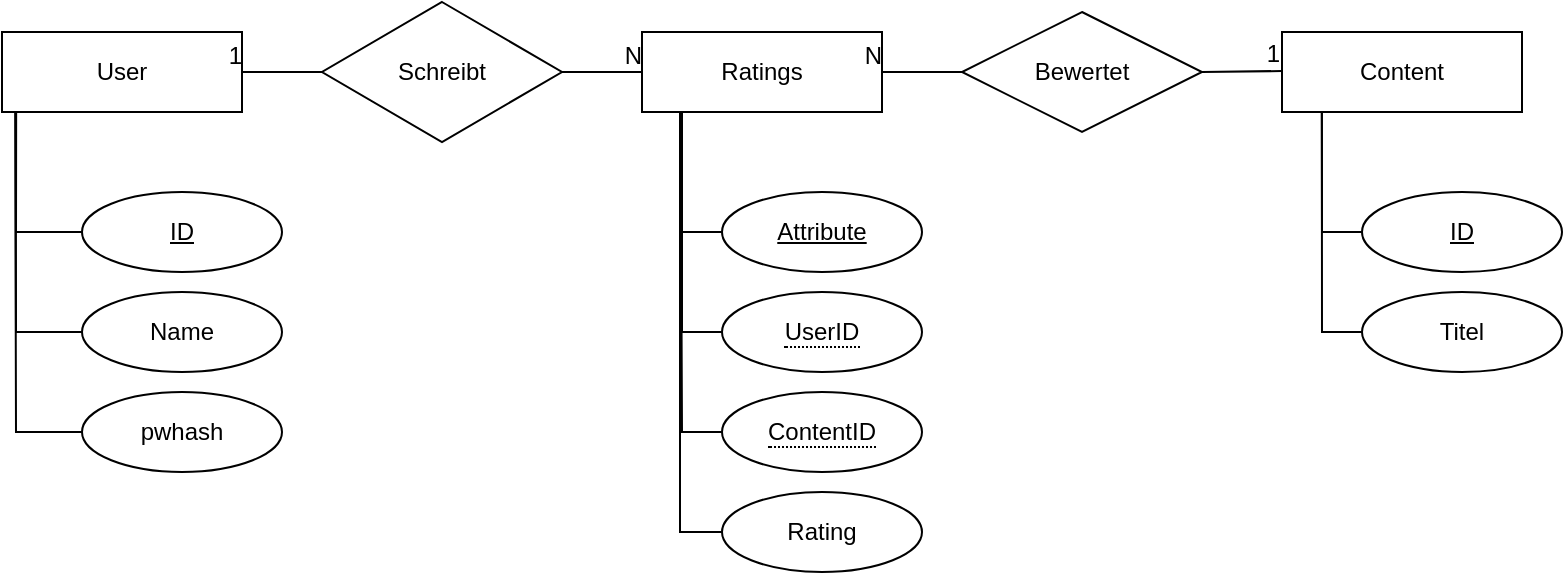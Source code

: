 <mxfile>
    <diagram id="a5HK3nU-dWWsD7koZtm4" name="Page-1">
        <mxGraphModel dx="1867" dy="861" grid="1" gridSize="10" guides="1" tooltips="1" connect="1" arrows="1" fold="1" page="1" pageScale="1" pageWidth="827" pageHeight="1169" math="0" shadow="0">
            <root>
                <mxCell id="0"/>
                <mxCell id="1" parent="0"/>
                <mxCell id="5" value="Ratings" style="whiteSpace=wrap;html=1;align=center;" vertex="1" parent="1">
                    <mxGeometry x="240" y="200" width="120" height="40" as="geometry"/>
                </mxCell>
                <mxCell id="6" value="User" style="whiteSpace=wrap;html=1;align=center;" vertex="1" parent="1">
                    <mxGeometry x="-80" y="200" width="120" height="40" as="geometry"/>
                </mxCell>
                <mxCell id="7" value="Content" style="whiteSpace=wrap;html=1;align=center;" vertex="1" parent="1">
                    <mxGeometry x="560" y="200" width="120" height="40" as="geometry"/>
                </mxCell>
                <mxCell id="11" value="" style="endArrow=none;html=1;rounded=0;" edge="1" parent="1">
                    <mxGeometry relative="1" as="geometry">
                        <mxPoint x="520" y="220" as="sourcePoint"/>
                        <mxPoint x="560" y="219.5" as="targetPoint"/>
                    </mxGeometry>
                </mxCell>
                <mxCell id="12" value="1" style="resizable=0;html=1;align=right;verticalAlign=bottom;" connectable="0" vertex="1" parent="11">
                    <mxGeometry x="1" relative="1" as="geometry"/>
                </mxCell>
                <mxCell id="16" value="" style="endArrow=none;html=1;rounded=0;entryX=1;entryY=0.5;entryDx=0;entryDy=0;exitX=0;exitY=0.5;exitDx=0;exitDy=0;" edge="1" parent="1" target="5">
                    <mxGeometry relative="1" as="geometry">
                        <mxPoint x="400" y="220" as="sourcePoint"/>
                        <mxPoint x="340" y="310" as="targetPoint"/>
                    </mxGeometry>
                </mxCell>
                <mxCell id="17" value="N" style="resizable=0;html=1;align=right;verticalAlign=bottom;" connectable="0" vertex="1" parent="16">
                    <mxGeometry x="1" relative="1" as="geometry"/>
                </mxCell>
                <mxCell id="18" value="Schreibt" style="shape=rhombus;perimeter=rhombusPerimeter;whiteSpace=wrap;html=1;align=center;" vertex="1" parent="1">
                    <mxGeometry x="80" y="185" width="120" height="70" as="geometry"/>
                </mxCell>
                <mxCell id="19" value="" style="endArrow=none;html=1;rounded=0;entryX=1;entryY=0.5;entryDx=0;entryDy=0;exitX=0;exitY=0.5;exitDx=0;exitDy=0;" edge="1" parent="1" source="18" target="6">
                    <mxGeometry relative="1" as="geometry">
                        <mxPoint x="450" y="310" as="sourcePoint"/>
                        <mxPoint x="290" y="310" as="targetPoint"/>
                    </mxGeometry>
                </mxCell>
                <mxCell id="20" value="1" style="resizable=0;html=1;align=right;verticalAlign=bottom;" connectable="0" vertex="1" parent="19">
                    <mxGeometry x="1" relative="1" as="geometry"/>
                </mxCell>
                <mxCell id="21" value="" style="endArrow=none;html=1;rounded=0;exitX=1;exitY=0.5;exitDx=0;exitDy=0;entryX=0;entryY=0.5;entryDx=0;entryDy=0;" edge="1" parent="1" source="18" target="5">
                    <mxGeometry relative="1" as="geometry">
                        <mxPoint x="290" y="310" as="sourcePoint"/>
                        <mxPoint x="450" y="310" as="targetPoint"/>
                    </mxGeometry>
                </mxCell>
                <mxCell id="22" value="N" style="resizable=0;html=1;align=right;verticalAlign=bottom;" connectable="0" vertex="1" parent="21">
                    <mxGeometry x="1" relative="1" as="geometry"/>
                </mxCell>
                <mxCell id="23" value="ID" style="ellipse;whiteSpace=wrap;html=1;align=center;fontStyle=4;" vertex="1" parent="1">
                    <mxGeometry x="-40" y="280" width="100" height="40" as="geometry"/>
                </mxCell>
                <mxCell id="24" value="Attribute" style="ellipse;whiteSpace=wrap;html=1;align=center;fontStyle=4;" vertex="1" parent="1">
                    <mxGeometry x="280" y="280" width="100" height="40" as="geometry"/>
                </mxCell>
                <mxCell id="25" value="ID" style="ellipse;whiteSpace=wrap;html=1;align=center;fontStyle=4;" vertex="1" parent="1">
                    <mxGeometry x="600" y="280" width="100" height="40" as="geometry"/>
                </mxCell>
                <mxCell id="28" value="&lt;span style=&quot;border-bottom: 1px dotted&quot;&gt;UserID&lt;/span&gt;" style="ellipse;whiteSpace=wrap;html=1;align=center;" vertex="1" parent="1">
                    <mxGeometry x="280" y="330" width="100" height="40" as="geometry"/>
                </mxCell>
                <mxCell id="29" value="&lt;span style=&quot;border-bottom: 1px dotted&quot;&gt;ContentID&lt;/span&gt;" style="ellipse;whiteSpace=wrap;html=1;align=center;" vertex="1" parent="1">
                    <mxGeometry x="280" y="380" width="100" height="40" as="geometry"/>
                </mxCell>
                <mxCell id="30" value="Rating" style="ellipse;whiteSpace=wrap;html=1;align=center;" vertex="1" parent="1">
                    <mxGeometry x="280" y="430" width="100" height="40" as="geometry"/>
                </mxCell>
                <mxCell id="31" value="Name" style="ellipse;whiteSpace=wrap;html=1;align=center;" vertex="1" parent="1">
                    <mxGeometry x="-40" y="330" width="100" height="40" as="geometry"/>
                </mxCell>
                <mxCell id="32" value="Titel" style="ellipse;whiteSpace=wrap;html=1;align=center;" vertex="1" parent="1">
                    <mxGeometry x="600" y="330" width="100" height="40" as="geometry"/>
                </mxCell>
                <mxCell id="33" value="pwhash" style="ellipse;whiteSpace=wrap;html=1;align=center;" vertex="1" parent="1">
                    <mxGeometry x="-40" y="380" width="100" height="40" as="geometry"/>
                </mxCell>
                <mxCell id="45" value="" style="endArrow=none;html=1;rounded=0;exitX=0.059;exitY=0.994;exitDx=0;exitDy=0;exitPerimeter=0;entryX=0;entryY=0.5;entryDx=0;entryDy=0;" edge="1" parent="1" source="6" target="23">
                    <mxGeometry relative="1" as="geometry">
                        <mxPoint x="-80" y="290" as="sourcePoint"/>
                        <mxPoint x="40" y="340" as="targetPoint"/>
                        <Array as="points">
                            <mxPoint x="-73" y="300"/>
                        </Array>
                    </mxGeometry>
                </mxCell>
                <mxCell id="46" value="" style="endArrow=none;html=1;rounded=0;entryX=0;entryY=0.5;entryDx=0;entryDy=0;exitX=0.057;exitY=0.994;exitDx=0;exitDy=0;exitPerimeter=0;" edge="1" parent="1" source="6" target="31">
                    <mxGeometry relative="1" as="geometry">
                        <mxPoint x="-70" y="270" as="sourcePoint"/>
                        <mxPoint x="40" y="330" as="targetPoint"/>
                        <Array as="points">
                            <mxPoint x="-73" y="350"/>
                        </Array>
                    </mxGeometry>
                </mxCell>
                <mxCell id="47" value="" style="endArrow=none;html=1;rounded=0;exitX=0.055;exitY=1;exitDx=0;exitDy=0;exitPerimeter=0;entryX=0;entryY=0.5;entryDx=0;entryDy=0;" edge="1" parent="1" source="6" target="33">
                    <mxGeometry relative="1" as="geometry">
                        <mxPoint x="-90" y="290" as="sourcePoint"/>
                        <mxPoint x="40" y="350" as="targetPoint"/>
                        <Array as="points">
                            <mxPoint x="-73" y="400"/>
                        </Array>
                    </mxGeometry>
                </mxCell>
                <mxCell id="48" value="" style="endArrow=none;html=1;rounded=0;entryX=0;entryY=0.5;entryDx=0;entryDy=0;" edge="1" parent="1" target="30">
                    <mxGeometry relative="1" as="geometry">
                        <mxPoint x="259" y="240" as="sourcePoint"/>
                        <mxPoint x="200" y="260" as="targetPoint"/>
                        <Array as="points">
                            <mxPoint x="259" y="450"/>
                        </Array>
                    </mxGeometry>
                </mxCell>
                <mxCell id="49" value="" style="endArrow=none;html=1;rounded=0;exitX=0;exitY=0.5;exitDx=0;exitDy=0;entryX=0.161;entryY=1.017;entryDx=0;entryDy=0;entryPerimeter=0;" edge="1" parent="1" source="29" target="5">
                    <mxGeometry relative="1" as="geometry">
                        <mxPoint x="80" y="260" as="sourcePoint"/>
                        <mxPoint x="260" y="240" as="targetPoint"/>
                        <Array as="points">
                            <mxPoint x="260" y="400"/>
                        </Array>
                    </mxGeometry>
                </mxCell>
                <mxCell id="50" value="" style="endArrow=none;html=1;rounded=0;exitX=0;exitY=0.5;exitDx=0;exitDy=0;" edge="1" parent="1" source="28">
                    <mxGeometry relative="1" as="geometry">
                        <mxPoint x="80" y="260" as="sourcePoint"/>
                        <mxPoint x="260" y="240" as="targetPoint"/>
                        <Array as="points">
                            <mxPoint x="260" y="350"/>
                        </Array>
                    </mxGeometry>
                </mxCell>
                <mxCell id="51" value="" style="endArrow=none;html=1;rounded=0;exitX=0;exitY=0.5;exitDx=0;exitDy=0;" edge="1" parent="1" source="24">
                    <mxGeometry relative="1" as="geometry">
                        <mxPoint x="80" y="260" as="sourcePoint"/>
                        <mxPoint x="260" y="240" as="targetPoint"/>
                        <Array as="points">
                            <mxPoint x="260" y="300"/>
                        </Array>
                    </mxGeometry>
                </mxCell>
                <mxCell id="52" value="" style="endArrow=none;html=1;rounded=0;entryX=0.166;entryY=1.014;entryDx=0;entryDy=0;entryPerimeter=0;exitX=0;exitY=0.5;exitDx=0;exitDy=0;" edge="1" parent="1" source="25" target="7">
                    <mxGeometry relative="1" as="geometry">
                        <mxPoint x="350" y="260" as="sourcePoint"/>
                        <mxPoint x="510" y="260" as="targetPoint"/>
                        <Array as="points">
                            <mxPoint x="580" y="300"/>
                        </Array>
                    </mxGeometry>
                </mxCell>
                <mxCell id="53" value="" style="endArrow=none;html=1;rounded=0;entryX=0.166;entryY=1.014;entryDx=0;entryDy=0;entryPerimeter=0;" edge="1" parent="1" target="7">
                    <mxGeometry relative="1" as="geometry">
                        <mxPoint x="600" y="350" as="sourcePoint"/>
                        <mxPoint x="510" y="260" as="targetPoint"/>
                        <Array as="points">
                            <mxPoint x="580" y="350"/>
                        </Array>
                    </mxGeometry>
                </mxCell>
                <mxCell id="54" value="Bewertet" style="shape=rhombus;perimeter=rhombusPerimeter;whiteSpace=wrap;html=1;align=center;" vertex="1" parent="1">
                    <mxGeometry x="400" y="190" width="120" height="60" as="geometry"/>
                </mxCell>
            </root>
        </mxGraphModel>
    </diagram>
</mxfile>